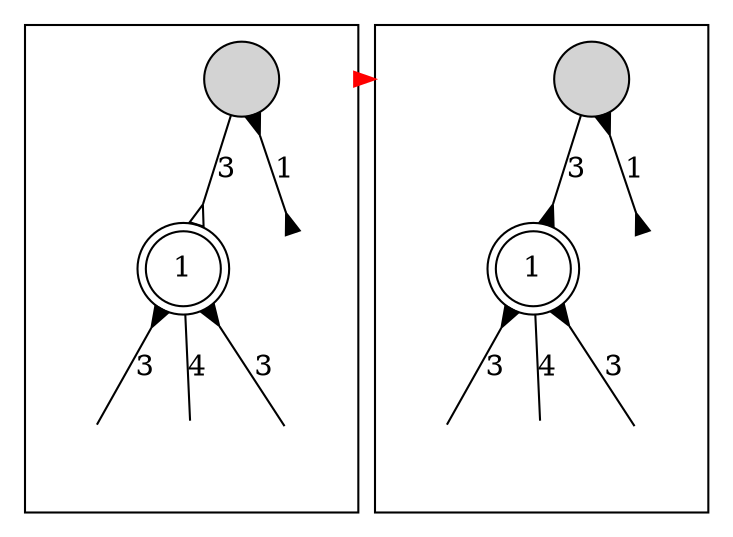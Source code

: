 digraph
{
	compound = true;
	node [shape=circle, style=filled, label=""];
	edge [dir=both, arrowtail=none, arrowhead=none];

	subgraph clusterBefore /* arrow points away, parent escapable, value = 1 + parent value */
	{
		p -> n [label=3, arrowhead=oinv];
		p -> s [label=1, arrowtail=inv, arrowhead=inv];
		n -> c0 [label=3, arrowtail=inv];
		n -> c1 [label=4];
		n -> c2 [label=3, arrowtail=inv];

		n [shape=doublecircle, style=solid, label=1];
		s [style=invisible];
		c0 [style=invisible];
		c1 [style=invisible];
		c2 [style=invisible];
	}

	subgraph clusterAfter
	{
		p_ -> n_ [label=3, arrowhead=inv];
		p_ -> s_ [label=1, arrowtail=inv, arrowhead=inv];
		n_ -> c0_ [label=3, arrowtail=inv];
		n_ -> c1_ [label=4];
		n_ -> c2_ [label=3, arrowtail=inv];

		n_ [shape=doublecircle, style=solid, label=1];
		s_ [style=invisible];
		c0_ [style=invisible];
		c1_ [style=invisible];
		c2_ [style=invisible];
	}

	p -> p_ [arrowhead=normal, color=red, ltail=clusterBefore, lhead=clusterAfter, constraint=false];
}
